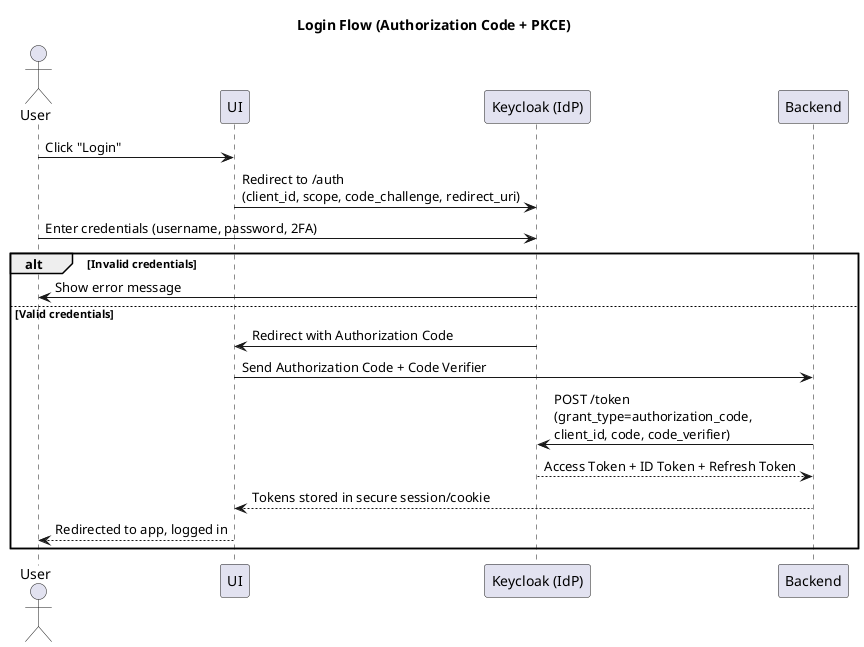 @startuml Login Flow
title Login Flow (Authorization Code + PKCE)

actor User
participant UI
participant "Keycloak (IdP)" as KC
participant Backend

User -> UI: Click "Login"
UI -> KC: Redirect to /auth\n(client_id, scope, code_challenge, redirect_uri)
User -> KC: Enter credentials (username, password, 2FA)

alt Invalid credentials
    KC -> User: Show error message
else Valid credentials
    KC -> UI: Redirect with Authorization Code
    UI -> Backend: Send Authorization Code + Code Verifier
    Backend -> KC: POST /token\n(grant_type=authorization_code,\nclient_id, code, code_verifier)
    KC --> Backend: Access Token + ID Token + Refresh Token
    Backend --> UI: Tokens stored in secure session/cookie
    UI --> User: Redirected to app, logged in
end

@enduml
